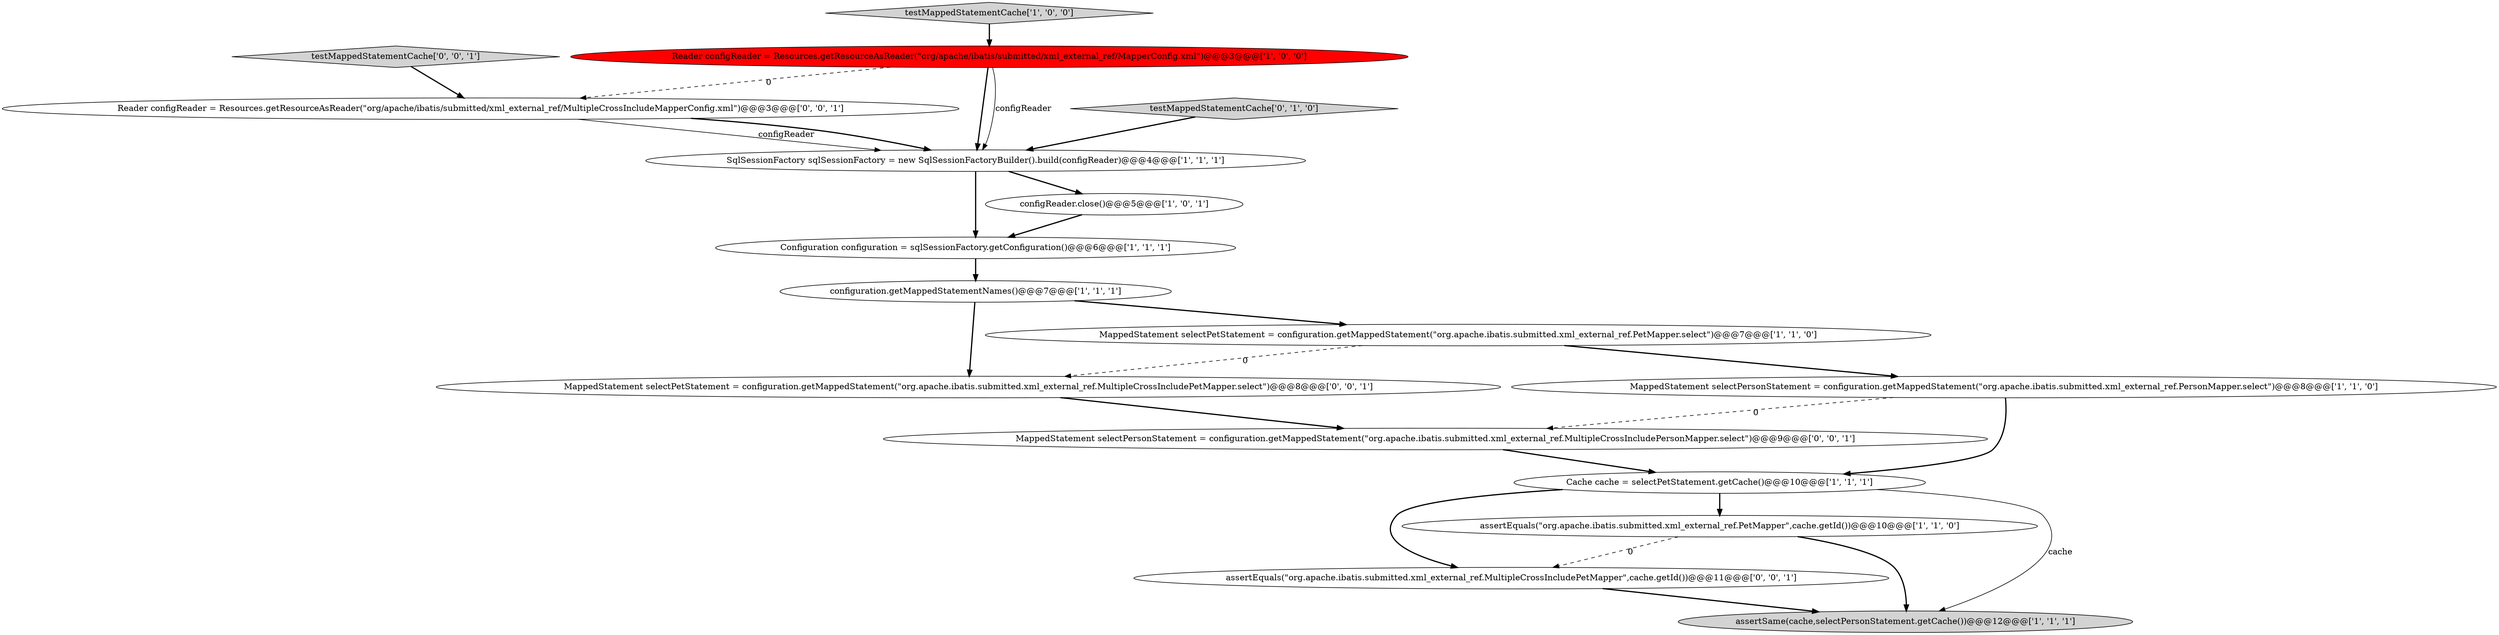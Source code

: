 digraph {
15 [style = filled, label = "MappedStatement selectPetStatement = configuration.getMappedStatement(\"org.apache.ibatis.submitted.xml_external_ref.MultipleCrossIncludePetMapper.select\")@@@8@@@['0', '0', '1']", fillcolor = white, shape = ellipse image = "AAA0AAABBB3BBB"];
0 [style = filled, label = "Configuration configuration = sqlSessionFactory.getConfiguration()@@@6@@@['1', '1', '1']", fillcolor = white, shape = ellipse image = "AAA0AAABBB1BBB"];
12 [style = filled, label = "Reader configReader = Resources.getResourceAsReader(\"org/apache/ibatis/submitted/xml_external_ref/MultipleCrossIncludeMapperConfig.xml\")@@@3@@@['0', '0', '1']", fillcolor = white, shape = ellipse image = "AAA0AAABBB3BBB"];
9 [style = filled, label = "MappedStatement selectPersonStatement = configuration.getMappedStatement(\"org.apache.ibatis.submitted.xml_external_ref.PersonMapper.select\")@@@8@@@['1', '1', '0']", fillcolor = white, shape = ellipse image = "AAA0AAABBB1BBB"];
14 [style = filled, label = "assertEquals(\"org.apache.ibatis.submitted.xml_external_ref.MultipleCrossIncludePetMapper\",cache.getId())@@@11@@@['0', '0', '1']", fillcolor = white, shape = ellipse image = "AAA0AAABBB3BBB"];
6 [style = filled, label = "configReader.close()@@@5@@@['1', '0', '1']", fillcolor = white, shape = ellipse image = "AAA0AAABBB1BBB"];
1 [style = filled, label = "Cache cache = selectPetStatement.getCache()@@@10@@@['1', '1', '1']", fillcolor = white, shape = ellipse image = "AAA0AAABBB1BBB"];
4 [style = filled, label = "assertEquals(\"org.apache.ibatis.submitted.xml_external_ref.PetMapper\",cache.getId())@@@10@@@['1', '1', '0']", fillcolor = white, shape = ellipse image = "AAA0AAABBB1BBB"];
2 [style = filled, label = "assertSame(cache,selectPersonStatement.getCache())@@@12@@@['1', '1', '1']", fillcolor = lightgray, shape = ellipse image = "AAA0AAABBB1BBB"];
7 [style = filled, label = "configuration.getMappedStatementNames()@@@7@@@['1', '1', '1']", fillcolor = white, shape = ellipse image = "AAA0AAABBB1BBB"];
16 [style = filled, label = "testMappedStatementCache['0', '0', '1']", fillcolor = lightgray, shape = diamond image = "AAA0AAABBB3BBB"];
5 [style = filled, label = "Reader configReader = Resources.getResourceAsReader(\"org/apache/ibatis/submitted/xml_external_ref/MapperConfig.xml\")@@@3@@@['1', '0', '0']", fillcolor = red, shape = ellipse image = "AAA1AAABBB1BBB"];
8 [style = filled, label = "MappedStatement selectPetStatement = configuration.getMappedStatement(\"org.apache.ibatis.submitted.xml_external_ref.PetMapper.select\")@@@7@@@['1', '1', '0']", fillcolor = white, shape = ellipse image = "AAA0AAABBB1BBB"];
13 [style = filled, label = "MappedStatement selectPersonStatement = configuration.getMappedStatement(\"org.apache.ibatis.submitted.xml_external_ref.MultipleCrossIncludePersonMapper.select\")@@@9@@@['0', '0', '1']", fillcolor = white, shape = ellipse image = "AAA0AAABBB3BBB"];
3 [style = filled, label = "testMappedStatementCache['1', '0', '0']", fillcolor = lightgray, shape = diamond image = "AAA0AAABBB1BBB"];
11 [style = filled, label = "testMappedStatementCache['0', '1', '0']", fillcolor = lightgray, shape = diamond image = "AAA0AAABBB2BBB"];
10 [style = filled, label = "SqlSessionFactory sqlSessionFactory = new SqlSessionFactoryBuilder().build(configReader)@@@4@@@['1', '1', '1']", fillcolor = white, shape = ellipse image = "AAA0AAABBB1BBB"];
5->10 [style = bold, label=""];
1->4 [style = bold, label=""];
15->13 [style = bold, label=""];
5->12 [style = dashed, label="0"];
1->2 [style = solid, label="cache"];
8->15 [style = dashed, label="0"];
6->0 [style = bold, label=""];
4->2 [style = bold, label=""];
12->10 [style = solid, label="configReader"];
5->10 [style = solid, label="configReader"];
7->8 [style = bold, label=""];
10->6 [style = bold, label=""];
13->1 [style = bold, label=""];
0->7 [style = bold, label=""];
3->5 [style = bold, label=""];
12->10 [style = bold, label=""];
11->10 [style = bold, label=""];
10->0 [style = bold, label=""];
9->13 [style = dashed, label="0"];
8->9 [style = bold, label=""];
7->15 [style = bold, label=""];
1->14 [style = bold, label=""];
14->2 [style = bold, label=""];
4->14 [style = dashed, label="0"];
9->1 [style = bold, label=""];
16->12 [style = bold, label=""];
}
